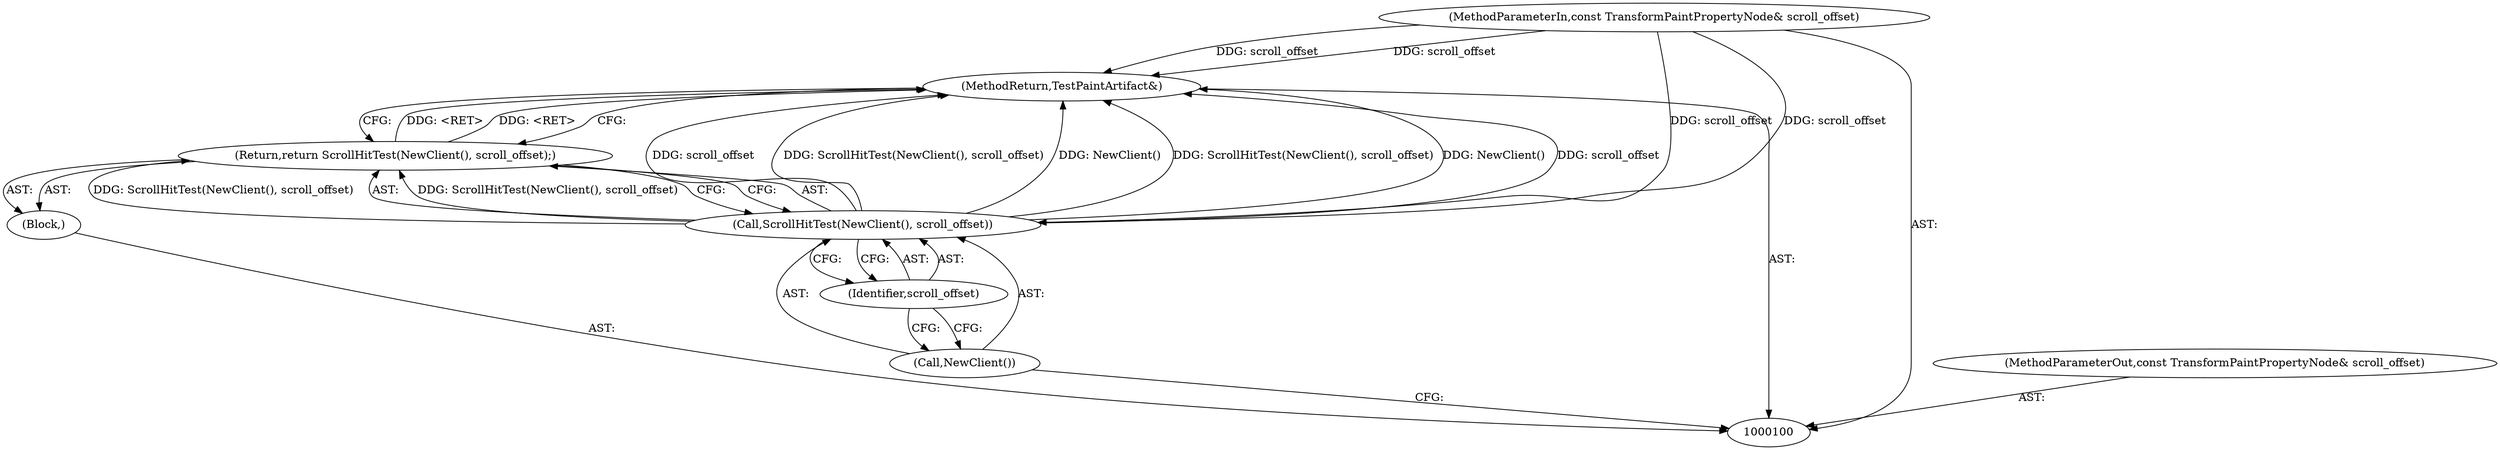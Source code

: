 digraph "0_Chrome_f911e11e7f6b5c0d6f5ee694a9871de6619889f7_57" {
"1000107" [label="(MethodReturn,TestPaintArtifact&)"];
"1000101" [label="(MethodParameterIn,const TransformPaintPropertyNode& scroll_offset)"];
"1000120" [label="(MethodParameterOut,const TransformPaintPropertyNode& scroll_offset)"];
"1000102" [label="(Block,)"];
"1000104" [label="(Call,ScrollHitTest(NewClient(), scroll_offset))"];
"1000105" [label="(Call,NewClient())"];
"1000103" [label="(Return,return ScrollHitTest(NewClient(), scroll_offset);)"];
"1000106" [label="(Identifier,scroll_offset)"];
"1000107" -> "1000100"  [label="AST: "];
"1000107" -> "1000103"  [label="CFG: "];
"1000103" -> "1000107"  [label="DDG: <RET>"];
"1000104" -> "1000107"  [label="DDG: ScrollHitTest(NewClient(), scroll_offset)"];
"1000104" -> "1000107"  [label="DDG: NewClient()"];
"1000104" -> "1000107"  [label="DDG: scroll_offset"];
"1000101" -> "1000107"  [label="DDG: scroll_offset"];
"1000101" -> "1000100"  [label="AST: "];
"1000101" -> "1000107"  [label="DDG: scroll_offset"];
"1000101" -> "1000104"  [label="DDG: scroll_offset"];
"1000120" -> "1000100"  [label="AST: "];
"1000102" -> "1000100"  [label="AST: "];
"1000103" -> "1000102"  [label="AST: "];
"1000104" -> "1000103"  [label="AST: "];
"1000104" -> "1000106"  [label="CFG: "];
"1000105" -> "1000104"  [label="AST: "];
"1000106" -> "1000104"  [label="AST: "];
"1000103" -> "1000104"  [label="CFG: "];
"1000104" -> "1000107"  [label="DDG: ScrollHitTest(NewClient(), scroll_offset)"];
"1000104" -> "1000107"  [label="DDG: NewClient()"];
"1000104" -> "1000107"  [label="DDG: scroll_offset"];
"1000104" -> "1000103"  [label="DDG: ScrollHitTest(NewClient(), scroll_offset)"];
"1000101" -> "1000104"  [label="DDG: scroll_offset"];
"1000105" -> "1000104"  [label="AST: "];
"1000105" -> "1000100"  [label="CFG: "];
"1000106" -> "1000105"  [label="CFG: "];
"1000103" -> "1000102"  [label="AST: "];
"1000103" -> "1000104"  [label="CFG: "];
"1000104" -> "1000103"  [label="AST: "];
"1000107" -> "1000103"  [label="CFG: "];
"1000103" -> "1000107"  [label="DDG: <RET>"];
"1000104" -> "1000103"  [label="DDG: ScrollHitTest(NewClient(), scroll_offset)"];
"1000106" -> "1000104"  [label="AST: "];
"1000106" -> "1000105"  [label="CFG: "];
"1000104" -> "1000106"  [label="CFG: "];
}
